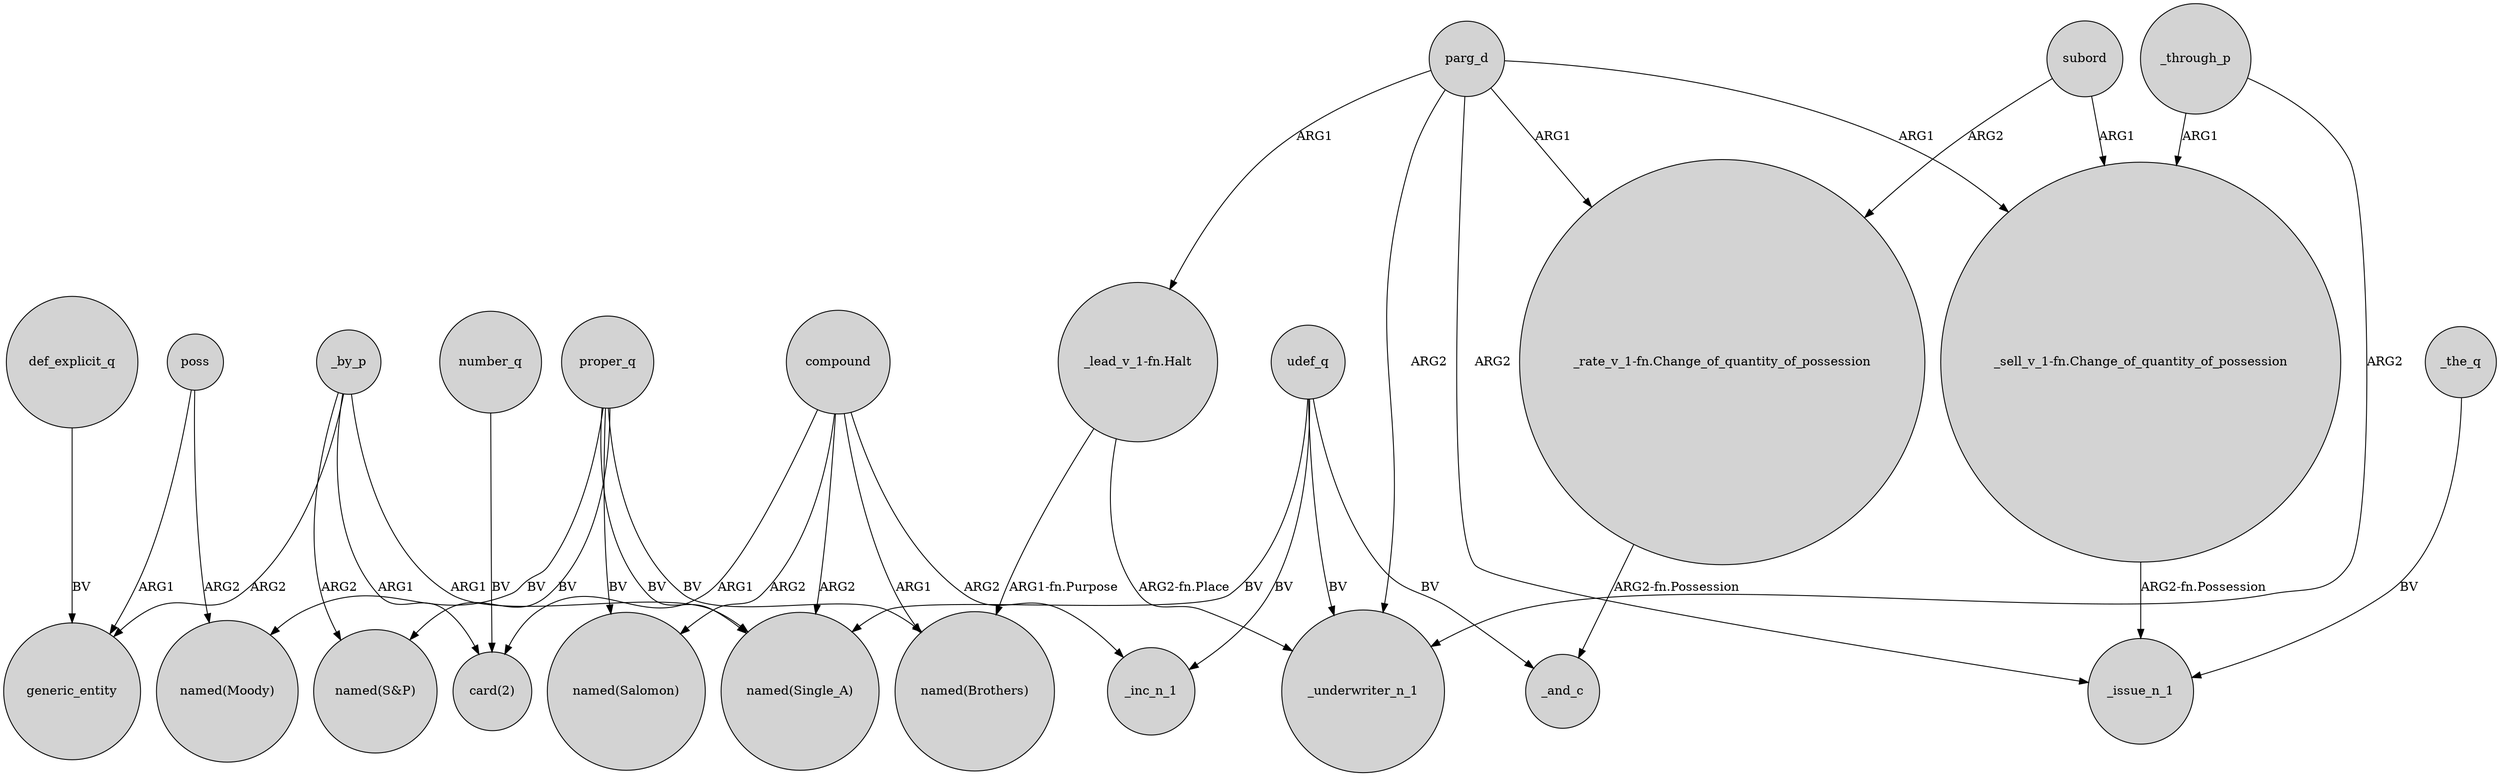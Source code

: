 digraph {
	node [shape=circle style=filled]
	def_explicit_q -> generic_entity [label=BV]
	number_q -> "card(2)" [label=BV]
	"_sell_v_1-fn.Change_of_quantity_of_possession" -> _issue_n_1 [label="ARG2-fn.Possession"]
	compound -> "named(Salomon)" [label=ARG2]
	proper_q -> "named(S&P)" [label=BV]
	_by_p -> "named(S&P)" [label=ARG2]
	udef_q -> _and_c [label=BV]
	"_lead_v_1-fn.Halt" -> "named(Brothers)" [label="ARG1-fn.Purpose"]
	subord -> "_sell_v_1-fn.Change_of_quantity_of_possession" [label=ARG1]
	parg_d -> "_sell_v_1-fn.Change_of_quantity_of_possession" [label=ARG1]
	_by_p -> "card(2)" [label=ARG1]
	poss -> generic_entity [label=ARG1]
	compound -> "named(Single_A)" [label=ARG2]
	udef_q -> _inc_n_1 [label=BV]
	_through_p -> _underwriter_n_1 [label=ARG2]
	poss -> "named(Moody)" [label=ARG2]
	compound -> _inc_n_1 [label=ARG2]
	udef_q -> _underwriter_n_1 [label=BV]
	subord -> "_rate_v_1-fn.Change_of_quantity_of_possession" [label=ARG2]
	_by_p -> generic_entity [label=ARG2]
	"_rate_v_1-fn.Change_of_quantity_of_possession" -> _and_c [label="ARG2-fn.Possession"]
	compound -> "named(Brothers)" [label=ARG1]
	compound -> "card(2)" [label=ARG1]
	parg_d -> "_lead_v_1-fn.Halt" [label=ARG1]
	proper_q -> "named(Moody)" [label=BV]
	proper_q -> "named(Brothers)" [label=BV]
	"_lead_v_1-fn.Halt" -> _underwriter_n_1 [label="ARG2-fn.Place"]
	proper_q -> "named(Salomon)" [label=BV]
	udef_q -> "named(Single_A)" [label=BV]
	parg_d -> "_rate_v_1-fn.Change_of_quantity_of_possession" [label=ARG1]
	parg_d -> _issue_n_1 [label=ARG2]
	parg_d -> _underwriter_n_1 [label=ARG2]
	_through_p -> "_sell_v_1-fn.Change_of_quantity_of_possession" [label=ARG1]
	proper_q -> "named(Single_A)" [label=BV]
	_by_p -> "named(Single_A)" [label=ARG1]
	_the_q -> _issue_n_1 [label=BV]
}
